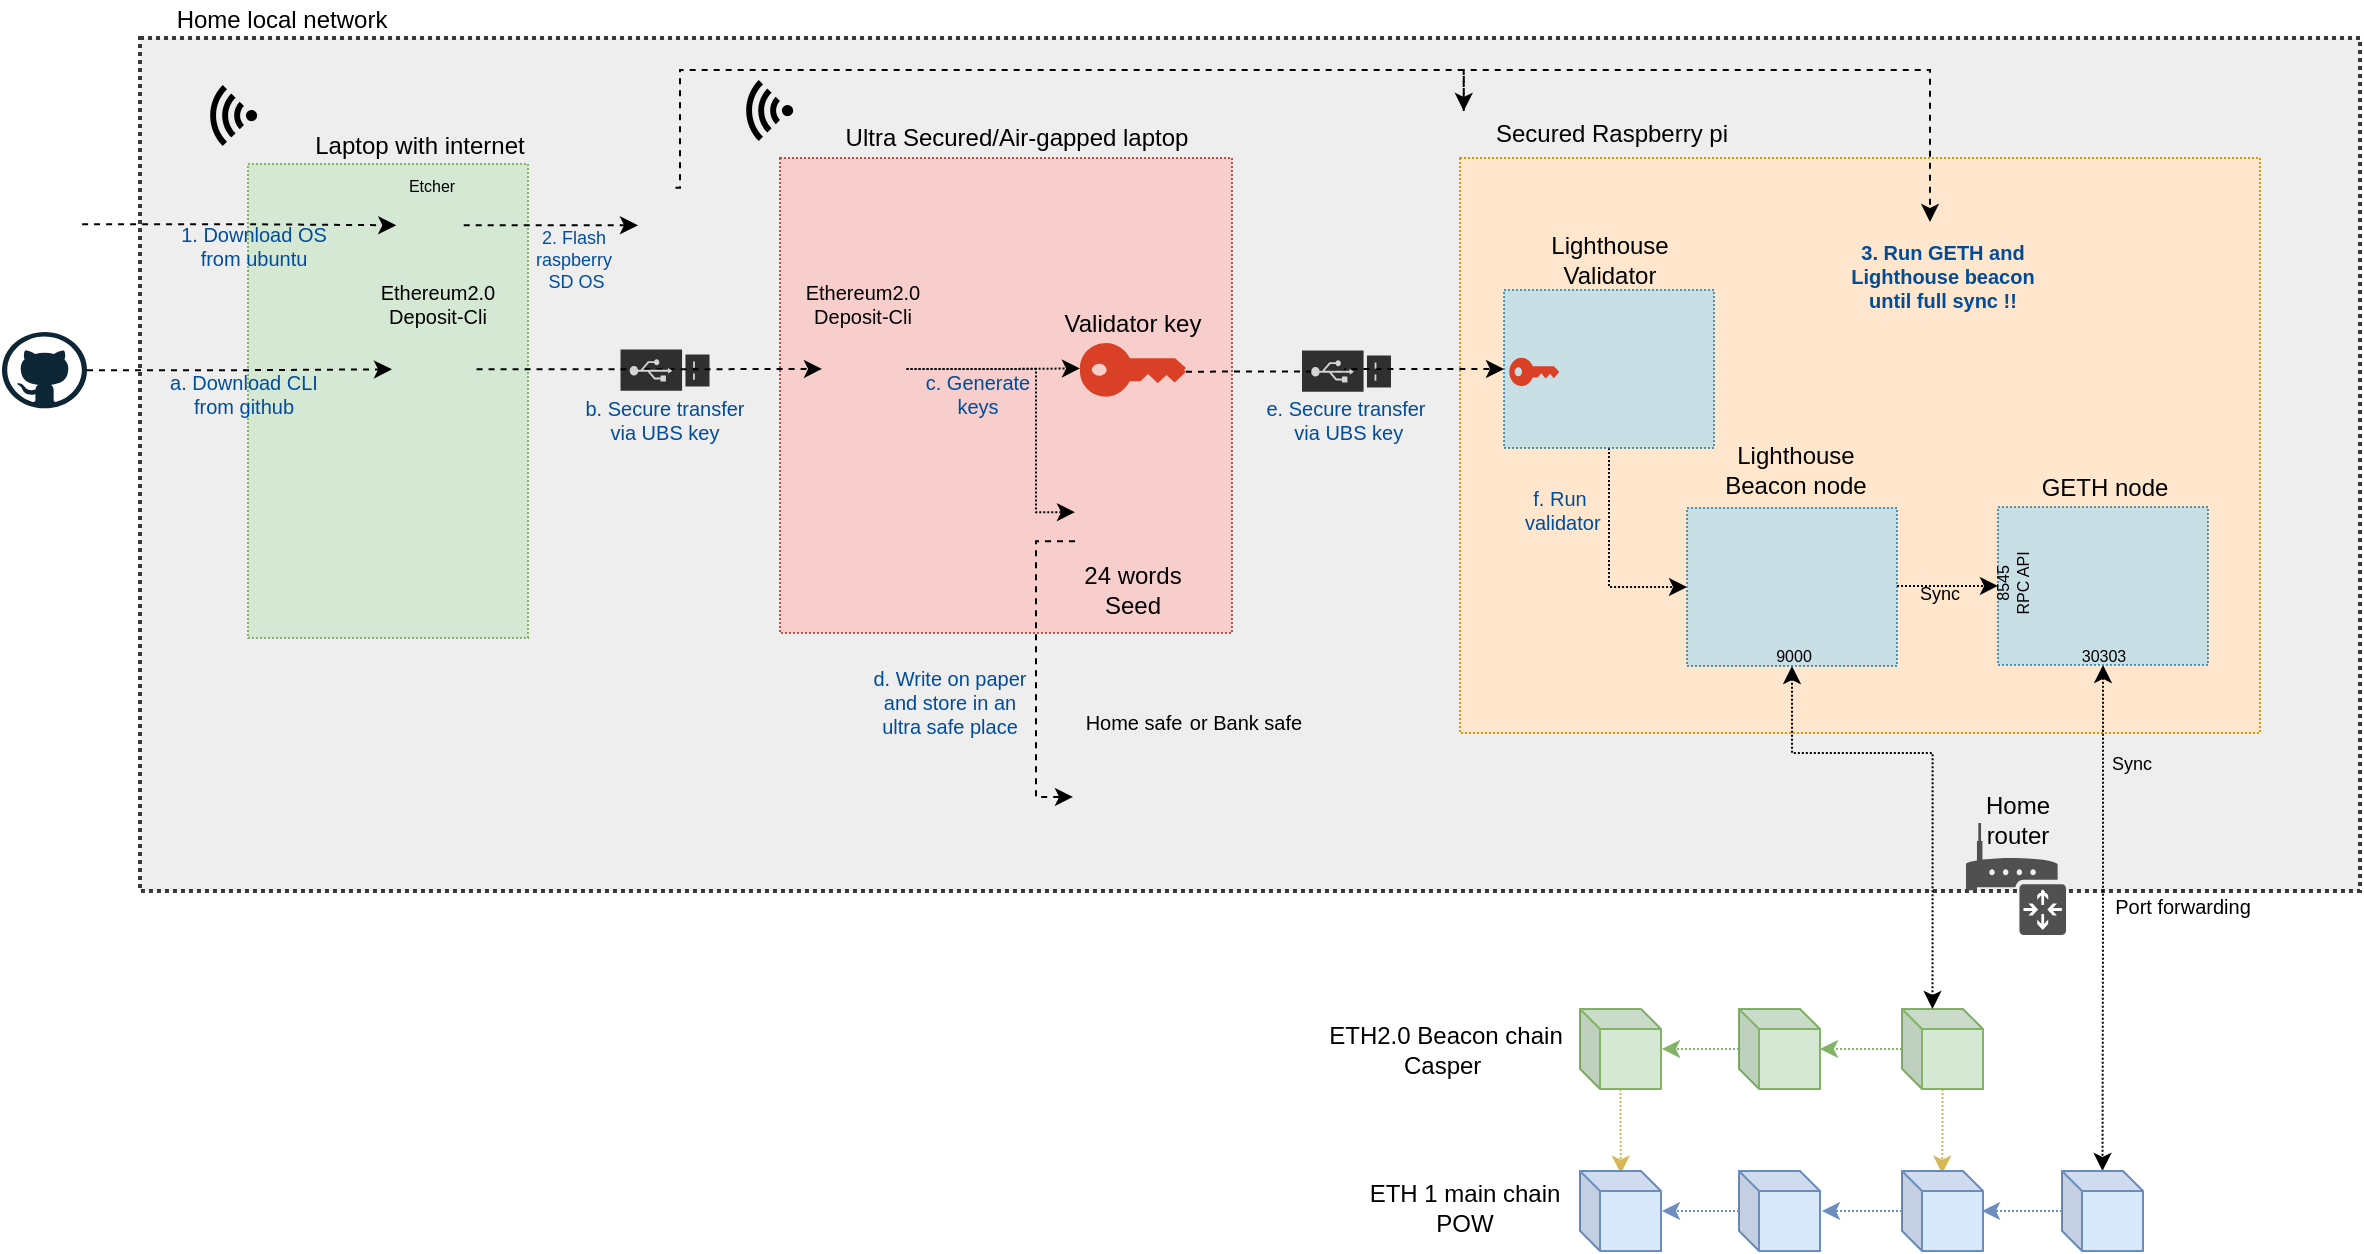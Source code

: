 <mxfile version="13.1.5" type="device"><diagram id="N28AJKi4w6kq-sa7hO0r" name="Page-1"><mxGraphModel dx="747" dy="419" grid="1" gridSize="10" guides="1" tooltips="1" connect="1" arrows="1" fold="1" page="1" pageScale="1" pageWidth="850" pageHeight="1100" math="0" shadow="0"><root><mxCell id="0"/><mxCell id="1" parent="0"/><mxCell id="-GDEK-dAl7HY8y3YbXiy-50" value="" style="rounded=0;whiteSpace=wrap;html=1;dashed=1;fillColor=#eeeeee;strokeColor=#36393d;strokeWidth=2;dashPattern=1 1;" vertex="1" parent="1"><mxGeometry x="95" y="20" width="1110" height="426.48" as="geometry"/></mxCell><mxCell id="-GDEK-dAl7HY8y3YbXiy-106" value="" style="rounded=0;whiteSpace=wrap;html=1;dashed=1;dashPattern=1 1;fillColor=#d5e8d4;strokeColor=#82b366;" vertex="1" parent="1"><mxGeometry x="149" y="83" width="140" height="236.98" as="geometry"/></mxCell><mxCell id="-GDEK-dAl7HY8y3YbXiy-1" value="" style="rounded=0;whiteSpace=wrap;html=1;dashed=1;dashPattern=1 1;fillColor=#ffe6cc;strokeColor=#d79b00;" vertex="1" parent="1"><mxGeometry x="755" y="80" width="400" height="287.48" as="geometry"/></mxCell><mxCell id="-GDEK-dAl7HY8y3YbXiy-4" value="Lighthouse&lt;br&gt;Validator" style="text;html=1;strokeColor=none;fillColor=none;align=center;verticalAlign=middle;whiteSpace=wrap;rounded=0;" vertex="1" parent="1"><mxGeometry x="810" y="120.99" width="40" height="20" as="geometry"/></mxCell><mxCell id="-GDEK-dAl7HY8y3YbXiy-31" style="edgeStyle=orthogonalEdgeStyle;rounded=0;orthogonalLoop=1;jettySize=auto;html=1;dashed=1;dashPattern=1 1;startArrow=none;startFill=0;fillColor=#d5e8d4;strokeColor=#82b366;" edge="1" parent="1" source="-GDEK-dAl7HY8y3YbXiy-6" target="-GDEK-dAl7HY8y3YbXiy-7"><mxGeometry relative="1" as="geometry"/></mxCell><mxCell id="-GDEK-dAl7HY8y3YbXiy-133" style="edgeStyle=orthogonalEdgeStyle;rounded=0;orthogonalLoop=1;jettySize=auto;html=1;entryX=0.496;entryY=0.034;entryDx=0;entryDy=0;entryPerimeter=0;startArrow=none;startFill=0;strokeWidth=1;fontSize=10;fontColor=#4D4D4D;dashed=1;dashPattern=1 1;fillColor=#fff2cc;strokeColor=#d6b656;" edge="1" parent="1" source="-GDEK-dAl7HY8y3YbXiy-6" target="-GDEK-dAl7HY8y3YbXiy-24"><mxGeometry relative="1" as="geometry"/></mxCell><mxCell id="-GDEK-dAl7HY8y3YbXiy-6" value="" style="shape=cube;whiteSpace=wrap;html=1;boundedLbl=1;backgroundOutline=1;darkOpacity=0.05;darkOpacity2=0.1;size=10;fillColor=#d5e8d4;strokeColor=#82b366;" vertex="1" parent="1"><mxGeometry x="976" y="505.48" width="40.5" height="40" as="geometry"/></mxCell><mxCell id="-GDEK-dAl7HY8y3YbXiy-32" style="edgeStyle=orthogonalEdgeStyle;rounded=0;orthogonalLoop=1;jettySize=auto;html=1;dashed=1;dashPattern=1 1;startArrow=none;startFill=0;fillColor=#d5e8d4;strokeColor=#82b366;" edge="1" parent="1" source="-GDEK-dAl7HY8y3YbXiy-7"><mxGeometry relative="1" as="geometry"><mxPoint x="856" y="525.48" as="targetPoint"/></mxGeometry></mxCell><mxCell id="-GDEK-dAl7HY8y3YbXiy-7" value="" style="shape=cube;whiteSpace=wrap;html=1;boundedLbl=1;backgroundOutline=1;darkOpacity=0.05;darkOpacity2=0.1;size=10;fillColor=#d5e8d4;strokeColor=#82b366;" vertex="1" parent="1"><mxGeometry x="894.5" y="505.48" width="40.5" height="40" as="geometry"/></mxCell><mxCell id="-GDEK-dAl7HY8y3YbXiy-135" style="edgeStyle=orthogonalEdgeStyle;rounded=0;orthogonalLoop=1;jettySize=auto;html=1;entryX=0.505;entryY=0.034;entryDx=0;entryDy=0;entryPerimeter=0;dashed=1;dashPattern=1 1;startArrow=none;startFill=0;strokeWidth=1;fontSize=10;fontColor=#4D4D4D;fillColor=#fff2cc;strokeColor=#d6b656;" edge="1" parent="1" source="-GDEK-dAl7HY8y3YbXiy-8" target="-GDEK-dAl7HY8y3YbXiy-26"><mxGeometry relative="1" as="geometry"/></mxCell><mxCell id="-GDEK-dAl7HY8y3YbXiy-8" value="" style="shape=cube;whiteSpace=wrap;html=1;boundedLbl=1;backgroundOutline=1;darkOpacity=0.05;darkOpacity2=0.1;size=10;fillColor=#d5e8d4;strokeColor=#82b366;" vertex="1" parent="1"><mxGeometry x="815" y="505.48" width="40.5" height="40" as="geometry"/></mxCell><mxCell id="-GDEK-dAl7HY8y3YbXiy-17" style="edgeStyle=orthogonalEdgeStyle;rounded=0;orthogonalLoop=1;jettySize=auto;html=1;entryX=0;entryY=0.5;entryDx=0;entryDy=0;exitX=0.5;exitY=1;exitDx=0;exitDy=0;dashed=1;dashPattern=1 1;" edge="1" parent="1" source="-GDEK-dAl7HY8y3YbXiy-67" target="-GDEK-dAl7HY8y3YbXiy-66"><mxGeometry relative="1" as="geometry"/></mxCell><mxCell id="-GDEK-dAl7HY8y3YbXiy-14" style="edgeStyle=orthogonalEdgeStyle;rounded=0;orthogonalLoop=1;jettySize=auto;html=1;entryX=0;entryY=0;entryDx=15.25;entryDy=0;entryPerimeter=0;exitX=0.5;exitY=1;exitDx=0;exitDy=0;dashed=1;dashPattern=1 1;startArrow=classic;startFill=1;" edge="1" parent="1" source="-GDEK-dAl7HY8y3YbXiy-66" target="-GDEK-dAl7HY8y3YbXiy-6"><mxGeometry relative="1" as="geometry"><mxPoint x="1001" y="339.48" as="sourcePoint"/><Array as="points"><mxPoint x="921" y="377.48"/><mxPoint x="991" y="377.48"/></Array></mxGeometry></mxCell><mxCell id="-GDEK-dAl7HY8y3YbXiy-15" value="Lighthouse&lt;br&gt;Beacon node" style="text;html=1;strokeColor=none;fillColor=none;align=center;verticalAlign=middle;whiteSpace=wrap;rounded=0;" vertex="1" parent="1"><mxGeometry x="878" y="226.48" width="90" height="20" as="geometry"/></mxCell><mxCell id="-GDEK-dAl7HY8y3YbXiy-28" style="edgeStyle=orthogonalEdgeStyle;rounded=0;orthogonalLoop=1;jettySize=auto;html=1;dashed=1;dashPattern=1 1;startArrow=classic;startFill=1;exitX=0.5;exitY=1;exitDx=0;exitDy=0;" edge="1" parent="1" source="-GDEK-dAl7HY8y3YbXiy-65" target="-GDEK-dAl7HY8y3YbXiy-27"><mxGeometry relative="1" as="geometry"/></mxCell><mxCell id="-GDEK-dAl7HY8y3YbXiy-22" value="GETH node" style="text;html=1;strokeColor=none;fillColor=none;align=center;verticalAlign=middle;whiteSpace=wrap;rounded=0;" vertex="1" parent="1"><mxGeometry x="1025" y="235.48" width="105" height="20" as="geometry"/></mxCell><mxCell id="-GDEK-dAl7HY8y3YbXiy-36" style="edgeStyle=orthogonalEdgeStyle;rounded=0;orthogonalLoop=1;jettySize=auto;html=1;dashed=1;dashPattern=1 1;startArrow=none;startFill=0;fillColor=#dae8fc;strokeColor=#6c8ebf;" edge="1" parent="1" source="-GDEK-dAl7HY8y3YbXiy-24"><mxGeometry relative="1" as="geometry"><mxPoint x="936" y="606.48" as="targetPoint"/></mxGeometry></mxCell><mxCell id="-GDEK-dAl7HY8y3YbXiy-24" value="" style="shape=cube;whiteSpace=wrap;html=1;boundedLbl=1;backgroundOutline=1;darkOpacity=0.05;darkOpacity2=0.1;size=10;fillColor=#dae8fc;strokeColor=#6c8ebf;" vertex="1" parent="1"><mxGeometry x="976" y="586.48" width="40.5" height="40" as="geometry"/></mxCell><mxCell id="-GDEK-dAl7HY8y3YbXiy-37" style="edgeStyle=orthogonalEdgeStyle;rounded=0;orthogonalLoop=1;jettySize=auto;html=1;dashed=1;dashPattern=1 1;startArrow=none;startFill=0;fillColor=#dae8fc;strokeColor=#6c8ebf;" edge="1" parent="1" source="-GDEK-dAl7HY8y3YbXiy-25"><mxGeometry relative="1" as="geometry"><mxPoint x="856" y="606.48" as="targetPoint"/></mxGeometry></mxCell><mxCell id="-GDEK-dAl7HY8y3YbXiy-25" value="" style="shape=cube;whiteSpace=wrap;html=1;boundedLbl=1;backgroundOutline=1;darkOpacity=0.05;darkOpacity2=0.1;size=10;fillColor=#dae8fc;strokeColor=#6c8ebf;" vertex="1" parent="1"><mxGeometry x="894.5" y="586.48" width="40.5" height="40" as="geometry"/></mxCell><mxCell id="-GDEK-dAl7HY8y3YbXiy-26" value="" style="shape=cube;whiteSpace=wrap;html=1;boundedLbl=1;backgroundOutline=1;darkOpacity=0.05;darkOpacity2=0.1;size=10;fillColor=#dae8fc;strokeColor=#6c8ebf;" vertex="1" parent="1"><mxGeometry x="815" y="586.48" width="40.5" height="40" as="geometry"/></mxCell><mxCell id="-GDEK-dAl7HY8y3YbXiy-35" style="edgeStyle=orthogonalEdgeStyle;rounded=0;orthogonalLoop=1;jettySize=auto;html=1;entryX=0.988;entryY=0.5;entryDx=0;entryDy=0;entryPerimeter=0;dashed=1;dashPattern=1 1;startArrow=none;startFill=0;fillColor=#dae8fc;strokeColor=#6c8ebf;" edge="1" parent="1" source="-GDEK-dAl7HY8y3YbXiy-27" target="-GDEK-dAl7HY8y3YbXiy-24"><mxGeometry relative="1" as="geometry"/></mxCell><mxCell id="-GDEK-dAl7HY8y3YbXiy-27" value="" style="shape=cube;whiteSpace=wrap;html=1;boundedLbl=1;backgroundOutline=1;darkOpacity=0.05;darkOpacity2=0.1;size=10;fillColor=#dae8fc;strokeColor=#6c8ebf;" vertex="1" parent="1"><mxGeometry x="1056" y="586.48" width="40.5" height="40" as="geometry"/></mxCell><mxCell id="-GDEK-dAl7HY8y3YbXiy-29" value="Sync" style="text;html=1;strokeColor=none;fillColor=none;align=center;verticalAlign=middle;whiteSpace=wrap;rounded=0;fontSize=9;" vertex="1" parent="1"><mxGeometry x="1071" y="373.48" width="40" height="20" as="geometry"/></mxCell><mxCell id="-GDEK-dAl7HY8y3YbXiy-30" value="Sync" style="text;html=1;strokeColor=none;fillColor=none;align=center;verticalAlign=middle;whiteSpace=wrap;rounded=0;fontSize=9;" vertex="1" parent="1"><mxGeometry x="975" y="288.48" width="40" height="20" as="geometry"/></mxCell><mxCell id="-GDEK-dAl7HY8y3YbXiy-38" value="ETH 1 main chain&lt;br&gt;POW" style="text;html=1;strokeColor=none;fillColor=none;align=center;verticalAlign=middle;whiteSpace=wrap;rounded=0;" vertex="1" parent="1"><mxGeometry x="706" y="595.48" width="102.75" height="20" as="geometry"/></mxCell><mxCell id="-GDEK-dAl7HY8y3YbXiy-39" value="ETH2.0 Beacon&amp;nbsp;chain&lt;br&gt;Casper&amp;nbsp;" style="text;html=1;strokeColor=none;fillColor=none;align=center;verticalAlign=middle;whiteSpace=wrap;rounded=0;" vertex="1" parent="1"><mxGeometry x="688" y="516.48" width="120" height="20" as="geometry"/></mxCell><mxCell id="-GDEK-dAl7HY8y3YbXiy-42" value="Secured Raspberry pi" style="text;html=1;strokeColor=none;fillColor=none;align=center;verticalAlign=middle;whiteSpace=wrap;rounded=0;" vertex="1" parent="1"><mxGeometry x="765" y="58.48" width="132" height="20" as="geometry"/></mxCell><mxCell id="-GDEK-dAl7HY8y3YbXiy-162" style="edgeStyle=orthogonalEdgeStyle;rounded=0;orthogonalLoop=1;jettySize=auto;html=1;dashed=1;startArrow=none;startFill=0;strokeWidth=1;fontSize=8;fontColor=#004C99;" edge="1" parent="1" source="-GDEK-dAl7HY8y3YbXiy-43"><mxGeometry relative="1" as="geometry"><mxPoint x="990" y="112" as="targetPoint"/><Array as="points"><mxPoint x="757" y="36"/><mxPoint x="990" y="36"/><mxPoint x="990" y="112"/></Array></mxGeometry></mxCell><mxCell id="-GDEK-dAl7HY8y3YbXiy-43" value="" style="shape=image;html=1;verticalAlign=top;verticalLabelPosition=bottom;labelBackgroundColor=#ffffff;imageAspect=0;aspect=fixed;image=https://cdn4.iconfinder.com/data/icons/logos-and-brands/512/272_Raspberry_Pi_logo-128.png;dashed=1;dashPattern=1 1;" vertex="1" parent="1"><mxGeometry x="735" y="56.48" width="43.72" height="43.72" as="geometry"/></mxCell><mxCell id="-GDEK-dAl7HY8y3YbXiy-48" value="" style="pointerEvents=1;shadow=0;dashed=0;html=1;strokeColor=none;fillColor=#505050;labelPosition=center;verticalLabelPosition=bottom;verticalAlign=top;outlineConnect=0;align=center;shape=mxgraph.office.devices.router;dashPattern=1 1;" vertex="1" parent="1"><mxGeometry x="1008" y="412.48" width="50" height="56" as="geometry"/></mxCell><mxCell id="-GDEK-dAl7HY8y3YbXiy-52" value="Home router" style="text;html=1;strokeColor=none;fillColor=none;align=center;verticalAlign=middle;whiteSpace=wrap;rounded=0;" vertex="1" parent="1"><mxGeometry x="1014" y="401.48" width="40" height="20" as="geometry"/></mxCell><mxCell id="-GDEK-dAl7HY8y3YbXiy-53" value="Home local network" style="text;html=1;strokeColor=none;fillColor=none;align=center;verticalAlign=middle;whiteSpace=wrap;rounded=0;" vertex="1" parent="1"><mxGeometry x="106" y="1.0" width="120" height="20" as="geometry"/></mxCell><mxCell id="-GDEK-dAl7HY8y3YbXiy-55" value="" style="shape=image;html=1;verticalAlign=top;verticalLabelPosition=bottom;labelBackgroundColor=#ffffff;imageAspect=0;aspect=fixed;image=https://cdn4.iconfinder.com/data/icons/pictype-free-vector-icons/16/home-128.png;dashed=1;dashPattern=1 1;strokeWidth=2;" vertex="1" parent="1"><mxGeometry x="76" y="3.0" width="38" height="38" as="geometry"/></mxCell><mxCell id="-GDEK-dAl7HY8y3YbXiy-56" value="" style="shape=image;html=1;verticalAlign=top;verticalLabelPosition=bottom;labelBackgroundColor=#ffffff;imageAspect=0;aspect=fixed;image=https://cdn4.iconfinder.com/data/icons/pictype-free-vector-icons/16/forward-128.png;dashed=1;dashPattern=1 1;strokeWidth=2;rotation=-90;fontColor=#4D4D4D;opacity=90;" vertex="1" parent="1"><mxGeometry x="1067.5" y="438.98" width="18" height="18" as="geometry"/></mxCell><mxCell id="-GDEK-dAl7HY8y3YbXiy-59" value="" style="shape=image;html=1;verticalAlign=top;verticalLabelPosition=bottom;labelBackgroundColor=#ffffff;imageAspect=0;aspect=fixed;image=https://cdn4.iconfinder.com/data/icons/pictype-free-vector-icons/16/forward-128.png;dashed=1;dashPattern=1 1;strokeWidth=2;rotation=-90;fontColor=#4D4D4D;opacity=90;" vertex="1" parent="1"><mxGeometry x="982" y="438.48" width="19" height="19" as="geometry"/></mxCell><mxCell id="-GDEK-dAl7HY8y3YbXiy-60" value="Port forwarding" style="text;html=1;strokeColor=none;fillColor=none;align=center;verticalAlign=middle;whiteSpace=wrap;rounded=0;fontSize=10;" vertex="1" parent="1"><mxGeometry x="1072" y="444.48" width="89" height="20" as="geometry"/></mxCell><mxCell id="-GDEK-dAl7HY8y3YbXiy-65" value="" style="rounded=0;whiteSpace=wrap;html=1;dashed=1;dashPattern=1 1;strokeWidth=1;fontSize=10;opacity=70;fillColor=#b1ddf0;strokeColor=#10739e;" vertex="1" parent="1"><mxGeometry x="1024" y="254.48" width="105" height="79" as="geometry"/></mxCell><mxCell id="-GDEK-dAl7HY8y3YbXiy-21" value="" style="shape=image;verticalLabelPosition=bottom;labelBackgroundColor=#ffffff;verticalAlign=top;aspect=fixed;imageAspect=0;image=https://geth.ethereum.org/static/images/mascot.png;" vertex="1" parent="1"><mxGeometry x="1060.19" y="268.98" width="34.62" height="50" as="geometry"/></mxCell><mxCell id="-GDEK-dAl7HY8y3YbXiy-137" style="edgeStyle=orthogonalEdgeStyle;rounded=0;orthogonalLoop=1;jettySize=auto;html=1;entryX=0;entryY=0.5;entryDx=0;entryDy=0;dashed=1;dashPattern=1 1;startArrow=none;startFill=0;strokeWidth=1;fontSize=10;fontColor=#4D4D4D;" edge="1" parent="1" source="-GDEK-dAl7HY8y3YbXiy-66" target="-GDEK-dAl7HY8y3YbXiy-65"><mxGeometry relative="1" as="geometry"><Array as="points"><mxPoint x="999" y="294.48"/></Array></mxGeometry></mxCell><mxCell id="-GDEK-dAl7HY8y3YbXiy-66" value="" style="rounded=0;whiteSpace=wrap;html=1;dashed=1;dashPattern=1 1;strokeWidth=1;fontSize=10;opacity=70;fillColor=#b1ddf0;strokeColor=#10739e;" vertex="1" parent="1"><mxGeometry x="868.5" y="255.04" width="105" height="79" as="geometry"/></mxCell><mxCell id="-GDEK-dAl7HY8y3YbXiy-67" value="" style="rounded=0;whiteSpace=wrap;html=1;dashed=1;dashPattern=1 1;strokeWidth=1;fontSize=10;opacity=70;fillColor=#b1ddf0;strokeColor=#10739e;" vertex="1" parent="1"><mxGeometry x="777" y="146.04" width="105" height="79" as="geometry"/></mxCell><mxCell id="-GDEK-dAl7HY8y3YbXiy-12" value="" style="shape=image;html=1;verticalAlign=top;verticalLabelPosition=bottom;labelBackgroundColor=#ffffff;imageAspect=0;aspect=fixed;image=https://cdn4.iconfinder.com/data/icons/web-ui-color/128/Checkmark-128.png" vertex="1" parent="1"><mxGeometry x="809.22" y="165.26" width="40.56" height="40.56" as="geometry"/></mxCell><mxCell id="-GDEK-dAl7HY8y3YbXiy-69" value="" style="shape=image;html=1;verticalAlign=top;verticalLabelPosition=bottom;labelBackgroundColor=#ffffff;imageAspect=0;aspect=fixed;image=https://cdn0.iconfinder.com/data/icons/sea-13/512/962-08-128.png;dashed=1;dashPattern=1 1;strokeWidth=2;fontSize=10;fontColor=#4D4D4D;opacity=70;" vertex="1" parent="1"><mxGeometry x="896.5" y="270.04" width="48" height="48" as="geometry"/></mxCell><mxCell id="-GDEK-dAl7HY8y3YbXiy-3" value="" style="shape=image;verticalLabelPosition=bottom;labelBackgroundColor=#ffffff;verticalAlign=top;aspect=fixed;imageAspect=0;image=https://sigmaprime.io/images/lighthouse.png;" vertex="1" parent="1"><mxGeometry x="764.75" y="130.48" width="30.5" height="30.56" as="geometry"/></mxCell><mxCell id="-GDEK-dAl7HY8y3YbXiy-70" value="" style="shape=image;verticalLabelPosition=bottom;labelBackgroundColor=#ffffff;verticalAlign=top;aspect=fixed;imageAspect=0;image=https://sigmaprime.io/images/lighthouse.png;" vertex="1" parent="1"><mxGeometry x="855" y="246.48" width="30.5" height="30.56" as="geometry"/></mxCell><mxCell id="-GDEK-dAl7HY8y3YbXiy-71" value="" style="rounded=0;whiteSpace=wrap;html=1;dashed=1;dashPattern=1 1;fillColor=#f8cecc;strokeColor=#b85450;" vertex="1" parent="1"><mxGeometry x="415" y="80" width="226" height="237.48" as="geometry"/></mxCell><mxCell id="-GDEK-dAl7HY8y3YbXiy-73" value="" style="shape=image;html=1;verticalAlign=top;verticalLabelPosition=bottom;labelBackgroundColor=#ffffff;imageAspect=0;aspect=fixed;image=https://cdn3.iconfinder.com/data/icons/token/128/Computer.png;dashed=1;dashPattern=1 1;strokeWidth=1;fontSize=10;fontColor=#4D4D4D;" vertex="1" parent="1"><mxGeometry x="416" y="58.48" width="39" height="39" as="geometry"/></mxCell><mxCell id="-GDEK-dAl7HY8y3YbXiy-77" value="Ultra Secured/Air-gapped laptop" style="text;html=1;strokeColor=none;fillColor=none;align=center;verticalAlign=middle;whiteSpace=wrap;rounded=0;" vertex="1" parent="1"><mxGeometry x="442" y="60.48" width="183" height="20" as="geometry"/></mxCell><mxCell id="-GDEK-dAl7HY8y3YbXiy-86" style="edgeStyle=orthogonalEdgeStyle;rounded=0;orthogonalLoop=1;jettySize=auto;html=1;dashed=1;dashPattern=1 1;startArrow=none;startFill=0;fontSize=10;fontColor=#4D4D4D;" edge="1" parent="1" source="-GDEK-dAl7HY8y3YbXiy-78" target="-GDEK-dAl7HY8y3YbXiy-82"><mxGeometry relative="1" as="geometry"><Array as="points"><mxPoint x="533" y="186.1"/></Array></mxGeometry></mxCell><mxCell id="-GDEK-dAl7HY8y3YbXiy-88" style="edgeStyle=orthogonalEdgeStyle;rounded=0;orthogonalLoop=1;jettySize=auto;html=1;entryX=0;entryY=0.5;entryDx=0;entryDy=0;dashed=1;dashPattern=1 1;startArrow=none;startFill=0;fontSize=10;fontColor=#4D4D4D;" edge="1" parent="1" source="-GDEK-dAl7HY8y3YbXiy-78" target="-GDEK-dAl7HY8y3YbXiy-84"><mxGeometry relative="1" as="geometry"><Array as="points"><mxPoint x="543" y="185.48"/><mxPoint x="543" y="257.48"/></Array></mxGeometry></mxCell><mxCell id="-GDEK-dAl7HY8y3YbXiy-78" value="" style="shape=image;html=1;verticalAlign=top;verticalLabelPosition=bottom;labelBackgroundColor=#ffffff;imageAspect=0;aspect=fixed;image=https://cdn2.iconfinder.com/data/icons/flurry-icons-for-deviants/128/command_prompt_256x256x32.png;dashed=1;dashPattern=1 1;strokeWidth=1;fontSize=10;fontColor=#4D4D4D;" vertex="1" parent="1"><mxGeometry x="436" y="164.32" width="42.28" height="42.28" as="geometry"/></mxCell><mxCell id="-GDEK-dAl7HY8y3YbXiy-80" value="Ethereum2.0 Deposit-Cli" style="text;html=1;strokeColor=none;fillColor=none;align=center;verticalAlign=middle;whiteSpace=wrap;rounded=0;fontSize=10;" vertex="1" parent="1"><mxGeometry x="409.46" y="143.16" width="95.36" height="20" as="geometry"/></mxCell><mxCell id="-GDEK-dAl7HY8y3YbXiy-82" value="" style="pointerEvents=1;shadow=0;dashed=0;html=1;strokeColor=none;labelPosition=center;verticalLabelPosition=bottom;verticalAlign=top;outlineConnect=0;align=center;shape=mxgraph.office.security.key_permissions;fillColor=#DA4026;dashPattern=1 1;fontSize=10;fontColor=#4D4D4D;rotation=90;flipH=0;flipV=1;" vertex="1" parent="1"><mxGeometry x="579" y="158.54" width="25" height="53" as="geometry"/></mxCell><mxCell id="-GDEK-dAl7HY8y3YbXiy-83" value="Validator key" style="text;html=1;strokeColor=none;fillColor=none;align=center;verticalAlign=middle;whiteSpace=wrap;rounded=0;" vertex="1" parent="1"><mxGeometry x="539" y="152.54" width="105" height="20" as="geometry"/></mxCell><mxCell id="-GDEK-dAl7HY8y3YbXiy-125" style="edgeStyle=orthogonalEdgeStyle;rounded=0;orthogonalLoop=1;jettySize=auto;html=1;dashed=1;startArrow=none;startFill=0;fontSize=10;fontColor=#4D4D4D;exitX=0;exitY=0.75;exitDx=0;exitDy=0;entryX=0;entryY=0.5;entryDx=0;entryDy=0;" edge="1" parent="1" source="-GDEK-dAl7HY8y3YbXiy-84" target="-GDEK-dAl7HY8y3YbXiy-123"><mxGeometry relative="1" as="geometry"><mxPoint x="563" y="379.48" as="targetPoint"/><Array as="points"><mxPoint x="543" y="271.48"/><mxPoint x="543" y="399.48"/></Array></mxGeometry></mxCell><mxCell id="-GDEK-dAl7HY8y3YbXiy-84" value="" style="shape=image;html=1;verticalAlign=top;verticalLabelPosition=bottom;labelBackgroundColor=#ffffff;imageAspect=0;aspect=fixed;image=https://cdn4.iconfinder.com/data/icons/seed-png/rich_text_format.png;dashed=1;dashPattern=1 1;strokeColor=#000000;strokeWidth=1;fontSize=10;fontColor=#4D4D4D;" vertex="1" parent="1"><mxGeometry x="562.5" y="228.1" width="58" height="58" as="geometry"/></mxCell><mxCell id="-GDEK-dAl7HY8y3YbXiy-85" value="24 words&lt;br&gt;Seed" style="text;html=1;strokeColor=none;fillColor=none;align=center;verticalAlign=middle;whiteSpace=wrap;rounded=0;" vertex="1" parent="1"><mxGeometry x="539" y="286.1" width="105" height="20" as="geometry"/></mxCell><mxCell id="-GDEK-dAl7HY8y3YbXiy-93" style="edgeStyle=orthogonalEdgeStyle;rounded=0;orthogonalLoop=1;jettySize=auto;html=1;entryX=0;entryY=0.5;entryDx=0;entryDy=0;dashed=1;startArrow=none;startFill=0;fontSize=10;fontColor=#4D4D4D;" edge="1" parent="1" source="-GDEK-dAl7HY8y3YbXiy-87" target="-GDEK-dAl7HY8y3YbXiy-67"><mxGeometry relative="1" as="geometry"><mxPoint x="675" y="185.48" as="sourcePoint"/></mxGeometry></mxCell><mxCell id="-GDEK-dAl7HY8y3YbXiy-87" value="" style="pointerEvents=1;shadow=0;dashed=0;html=1;strokeColor=none;labelPosition=center;verticalLabelPosition=bottom;verticalAlign=top;outlineConnect=0;align=center;shape=mxgraph.office.security.key_permissions;fillColor=#DA4026;dashPattern=1 1;fontSize=10;fontColor=#4D4D4D;rotation=90;flipH=0;flipV=1;" vertex="1" parent="1"><mxGeometry x="579" y="160.32" width="25" height="53" as="geometry"/></mxCell><mxCell id="-GDEK-dAl7HY8y3YbXiy-91" value="c. Generate &lt;br&gt;keys" style="text;html=1;strokeColor=none;fillColor=none;align=center;verticalAlign=middle;whiteSpace=wrap;rounded=0;fontSize=10;fontColor=#004C99;" vertex="1" parent="1"><mxGeometry x="480" y="188.16" width="67.72" height="20" as="geometry"/></mxCell><mxCell id="-GDEK-dAl7HY8y3YbXiy-94" value="e. Secure transfer&lt;br&gt;&amp;nbsp;via UBS key" style="text;html=1;strokeColor=none;fillColor=none;align=center;verticalAlign=middle;whiteSpace=wrap;rounded=0;fontSize=10;fontColor=#004C99;" vertex="1" parent="1"><mxGeometry x="649.5" y="200.82" width="95.5" height="20" as="geometry"/></mxCell><mxCell id="-GDEK-dAl7HY8y3YbXiy-97" value="" style="aspect=fixed;pointerEvents=1;shadow=0;dashed=0;html=1;strokeColor=none;labelPosition=center;verticalLabelPosition=bottom;verticalAlign=top;align=center;fillColor=#000000;shape=mxgraph.mscae.enterprise.wireless_connection;dashPattern=1 1;fontSize=10;fontColor=#ffffff;flipV=0;flipH=1;" vertex="1" parent="1"><mxGeometry x="396" y="41" width="25.6" height="30.48" as="geometry"/></mxCell><mxCell id="-GDEK-dAl7HY8y3YbXiy-102" value="" style="shape=image;html=1;verticalAlign=top;verticalLabelPosition=bottom;labelBackgroundColor=#ffffff;imageAspect=0;aspect=fixed;image=https://cdn1.iconfinder.com/data/icons/ui-navigation-1/152/close-128.png;dashed=1;dashPattern=1 1;strokeColor=#000000;strokeWidth=1;fillColor=#000000;fontSize=10;fontColor=#4D4D4D;flipV=0;flipH=1;" vertex="1" parent="1"><mxGeometry x="396" y="55.9" width="18.58" height="18.58" as="geometry"/></mxCell><mxCell id="-GDEK-dAl7HY8y3YbXiy-103" value="" style="pointerEvents=1;shadow=0;dashed=1;html=1;strokeColor=none;labelPosition=center;verticalLabelPosition=bottom;verticalAlign=top;outlineConnect=0;align=center;shape=mxgraph.office.security.key_permissions;fillColor=#DA4026;fontSize=10;fontColor=#4D4D4D;rotation=90;flipH=0;flipV=1;dashPattern=1 1;" vertex="1" parent="1"><mxGeometry x="785" y="174.48" width="14.25" height="24.96" as="geometry"/></mxCell><mxCell id="-GDEK-dAl7HY8y3YbXiy-104" value="b. Secure transfer &lt;br&gt;via UBS key" style="text;html=1;strokeColor=none;fillColor=none;align=center;verticalAlign=middle;whiteSpace=wrap;rounded=0;fontSize=10;fontColor=#004C99;" vertex="1" parent="1"><mxGeometry x="315" y="201.04" width="85" height="20" as="geometry"/></mxCell><mxCell id="-GDEK-dAl7HY8y3YbXiy-107" value="" style="shape=image;html=1;verticalAlign=top;verticalLabelPosition=bottom;labelBackgroundColor=#ffffff;imageAspect=0;aspect=fixed;image=https://cdn3.iconfinder.com/data/icons/token/128/Computer.png;dashed=1;dashPattern=1 1;strokeWidth=1;fontSize=10;fontColor=#4D4D4D;" vertex="1" parent="1"><mxGeometry x="148" y="60.96" width="39" height="39" as="geometry"/></mxCell><mxCell id="-GDEK-dAl7HY8y3YbXiy-108" value="Laptop with internet" style="text;html=1;strokeColor=none;fillColor=none;align=center;verticalAlign=middle;whiteSpace=wrap;rounded=0;" vertex="1" parent="1"><mxGeometry x="167" y="63.96" width="136" height="20" as="geometry"/></mxCell><mxCell id="-GDEK-dAl7HY8y3YbXiy-109" value="" style="aspect=fixed;pointerEvents=1;shadow=0;dashed=0;html=1;strokeColor=none;labelPosition=center;verticalLabelPosition=bottom;verticalAlign=top;align=center;fillColor=#000000;shape=mxgraph.mscae.enterprise.wireless_connection;dashPattern=1 1;fontSize=10;fontColor=#ffffff;flipV=0;flipH=1;" vertex="1" parent="1"><mxGeometry x="128" y="43.48" width="25.6" height="30.48" as="geometry"/></mxCell><mxCell id="-GDEK-dAl7HY8y3YbXiy-111" style="edgeStyle=orthogonalEdgeStyle;rounded=0;orthogonalLoop=1;jettySize=auto;html=1;exitX=0.5;exitY=1;exitDx=0;exitDy=0;dashed=1;startArrow=none;startFill=0;fontSize=10;fontColor=#4D4D4D;" edge="1" parent="1" source="-GDEK-dAl7HY8y3YbXiy-108" target="-GDEK-dAl7HY8y3YbXiy-108"><mxGeometry relative="1" as="geometry"/></mxCell><mxCell id="-GDEK-dAl7HY8y3YbXiy-115" value="" style="shape=image;html=1;verticalAlign=top;verticalLabelPosition=bottom;labelBackgroundColor=#ffffff;imageAspect=0;aspect=fixed;image=https://cdn4.iconfinder.com/data/icons/web-ui-color/128/Checkmark-128.png;dashed=1;dashPattern=1 1;strokeColor=#000000;strokeWidth=1;fillColor=#000000;fontSize=10;fontColor=#4D4D4D;" vertex="1" parent="1"><mxGeometry x="127" y="58.36" width="16.6" height="16.6" as="geometry"/></mxCell><mxCell id="-GDEK-dAl7HY8y3YbXiy-121" style="edgeStyle=orthogonalEdgeStyle;rounded=0;orthogonalLoop=1;jettySize=auto;html=1;entryX=0;entryY=0.5;entryDx=0;entryDy=0;dashed=1;startArrow=none;startFill=0;fontSize=10;fontColor=#4D4D4D;" edge="1" parent="1" source="-GDEK-dAl7HY8y3YbXiy-116" target="-GDEK-dAl7HY8y3YbXiy-78"><mxGeometry relative="1" as="geometry"/></mxCell><mxCell id="-GDEK-dAl7HY8y3YbXiy-116" value="" style="shape=image;html=1;verticalAlign=top;verticalLabelPosition=bottom;labelBackgroundColor=#ffffff;imageAspect=0;aspect=fixed;image=https://cdn2.iconfinder.com/data/icons/flurry-icons-for-deviants/128/command_prompt_256x256x32.png;dashed=1;dashPattern=1 1;strokeWidth=1;fontSize=10;fontColor=#4D4D4D;" vertex="1" parent="1"><mxGeometry x="221" y="164.52" width="42.28" height="42.28" as="geometry"/></mxCell><mxCell id="-GDEK-dAl7HY8y3YbXiy-117" value="Ethereum2.0 Deposit-Cli" style="text;html=1;strokeColor=none;fillColor=none;align=center;verticalAlign=middle;whiteSpace=wrap;rounded=0;fontSize=10;" vertex="1" parent="1"><mxGeometry x="198.64" y="143.16" width="90.36" height="20" as="geometry"/></mxCell><mxCell id="-GDEK-dAl7HY8y3YbXiy-119" style="edgeStyle=orthogonalEdgeStyle;rounded=0;orthogonalLoop=1;jettySize=auto;html=1;entryX=0;entryY=0.5;entryDx=0;entryDy=0;dashed=1;startArrow=none;startFill=0;fontSize=10;fontColor=#4D4D4D;" edge="1" parent="1" source="-GDEK-dAl7HY8y3YbXiy-118" target="-GDEK-dAl7HY8y3YbXiy-116"><mxGeometry relative="1" as="geometry"><mxPoint x="48.5" y="185.66" as="sourcePoint"/></mxGeometry></mxCell><mxCell id="-GDEK-dAl7HY8y3YbXiy-120" value="a. Download CLI from github" style="text;html=1;strokeColor=none;fillColor=none;align=center;verticalAlign=middle;whiteSpace=wrap;rounded=0;fontSize=10;fontColor=#004C99;" vertex="1" parent="1"><mxGeometry x="107" y="188.16" width="80" height="20" as="geometry"/></mxCell><mxCell id="-GDEK-dAl7HY8y3YbXiy-118" value="" style="dashed=0;outlineConnect=0;html=1;align=center;labelPosition=center;verticalLabelPosition=bottom;verticalAlign=top;shape=mxgraph.weblogos.github;dashPattern=1 1;strokeColor=#000000;strokeWidth=1;fillColor=#000000;fontSize=10;fontColor=#4D4D4D;" vertex="1" parent="1"><mxGeometry x="26" y="167" width="42.5" height="38.16" as="geometry"/></mxCell><mxCell id="-GDEK-dAl7HY8y3YbXiy-123" value="" style="shape=image;html=1;verticalAlign=top;verticalLabelPosition=bottom;labelBackgroundColor=#ffffff;imageAspect=0;aspect=fixed;image=https://cdn0.iconfinder.com/data/icons/business-660/512/295_Bank_money_safe_Deposit-128.png;dashed=1;dashPattern=1 1;strokeColor=#000000;strokeWidth=1;fillColor=#000000;fontSize=10;fontColor=#4D4D4D;" vertex="1" parent="1"><mxGeometry x="561.5" y="369.48" width="60" height="60" as="geometry"/></mxCell><mxCell id="-GDEK-dAl7HY8y3YbXiy-124" value="" style="shape=image;html=1;verticalAlign=top;verticalLabelPosition=bottom;labelBackgroundColor=#ffffff;imageAspect=0;aspect=fixed;image=https://cdn0.iconfinder.com/data/icons/business-collection-2027/60/bank-128.png;dashed=1;dashPattern=1 1;strokeColor=#000000;strokeWidth=1;fillColor=#000000;fontSize=10;fontColor=#4D4D4D;" vertex="1" parent="1"><mxGeometry x="626" y="369.48" width="56" height="56" as="geometry"/></mxCell><mxCell id="-GDEK-dAl7HY8y3YbXiy-126" value="d. Write on paper and store in an ultra safe place" style="text;html=1;strokeColor=none;fillColor=none;align=center;verticalAlign=middle;whiteSpace=wrap;rounded=0;fontSize=10;fontColor=#004C99;" vertex="1" parent="1"><mxGeometry x="460" y="342.48" width="80" height="20" as="geometry"/></mxCell><mxCell id="-GDEK-dAl7HY8y3YbXiy-127" value="Home safe" style="text;html=1;strokeColor=none;fillColor=none;align=center;verticalAlign=middle;whiteSpace=wrap;rounded=0;fontSize=10;" vertex="1" parent="1"><mxGeometry x="564.5" y="354.48" width="54" height="15" as="geometry"/></mxCell><mxCell id="-GDEK-dAl7HY8y3YbXiy-128" value="or Bank safe" style="text;html=1;strokeColor=none;fillColor=none;align=center;verticalAlign=middle;whiteSpace=wrap;rounded=0;fontSize=10;" vertex="1" parent="1"><mxGeometry x="614" y="354.48" width="68" height="15" as="geometry"/></mxCell><mxCell id="-GDEK-dAl7HY8y3YbXiy-105" value="" style="pointerEvents=1;shadow=0;dashed=0;html=1;strokeColor=none;fillColor=#000000;labelPosition=center;verticalLabelPosition=bottom;verticalAlign=top;align=center;outlineConnect=0;shape=mxgraph.veeam2.usb_drive;dashPattern=1 1;fontSize=10;fontColor=#4D4D4D;opacity=80;" vertex="1" parent="1"><mxGeometry x="335.25" y="175.76" width="44.5" height="20.56" as="geometry"/></mxCell><mxCell id="-GDEK-dAl7HY8y3YbXiy-131" value="" style="pointerEvents=1;shadow=0;dashed=0;html=1;strokeColor=none;fillColor=#000000;labelPosition=center;verticalLabelPosition=bottom;verticalAlign=top;align=center;outlineConnect=0;shape=mxgraph.veeam2.usb_drive;dashPattern=1 1;fontSize=10;fontColor=#4D4D4D;opacity=80;" vertex="1" parent="1"><mxGeometry x="676" y="176.26" width="44.5" height="20.56" as="geometry"/></mxCell><mxCell id="-GDEK-dAl7HY8y3YbXiy-138" value="8545&lt;br&gt;RPC API" style="text;html=1;strokeColor=none;fillColor=none;align=center;verticalAlign=middle;whiteSpace=wrap;rounded=0;fontSize=8;rotation=-90;" vertex="1" parent="1"><mxGeometry x="1012" y="282.48" width="40" height="20" as="geometry"/></mxCell><mxCell id="-GDEK-dAl7HY8y3YbXiy-139" value="3. Run GETH and Lighthouse beacon until full sync !!" style="text;html=1;strokeColor=none;fillColor=none;align=center;verticalAlign=middle;whiteSpace=wrap;rounded=0;fontSize=10;fontColor=#004C99;fontStyle=1" vertex="1" parent="1"><mxGeometry x="943" y="128.88" width="106.5" height="20" as="geometry"/></mxCell><mxCell id="-GDEK-dAl7HY8y3YbXiy-141" value="f. Run&lt;br&gt;&amp;nbsp;validator" style="text;html=1;strokeColor=none;fillColor=none;align=center;verticalAlign=middle;whiteSpace=wrap;rounded=0;fontSize=10;fontColor=#004C99;" vertex="1" parent="1"><mxGeometry x="757" y="246.48" width="95.5" height="20" as="geometry"/></mxCell><mxCell id="-GDEK-dAl7HY8y3YbXiy-41" value="30303" style="text;html=1;strokeColor=none;fillColor=none;align=center;verticalAlign=middle;whiteSpace=wrap;rounded=0;fontSize=8;" vertex="1" parent="1"><mxGeometry x="1057" y="319.48" width="40" height="20" as="geometry"/></mxCell><mxCell id="-GDEK-dAl7HY8y3YbXiy-40" value="9000" style="text;html=1;strokeColor=none;fillColor=none;align=center;verticalAlign=middle;whiteSpace=wrap;rounded=0;fontSize=8;" vertex="1" parent="1"><mxGeometry x="902" y="319.48" width="40" height="20" as="geometry"/></mxCell><mxCell id="-GDEK-dAl7HY8y3YbXiy-143" value="2. Flash&lt;br&gt;raspberry&lt;br&gt;&amp;nbsp;SD OS" style="text;html=1;strokeColor=none;fillColor=none;align=center;verticalAlign=middle;whiteSpace=wrap;rounded=0;fontSize=9;fontColor=#004C99;" vertex="1" parent="1"><mxGeometry x="280" y="120.99" width="64" height="20" as="geometry"/></mxCell><mxCell id="-GDEK-dAl7HY8y3YbXiy-147" value="" style="shape=image;html=1;verticalAlign=top;verticalLabelPosition=bottom;labelBackgroundColor=#ffffff;imageAspect=0;aspect=fixed;image=https://cdn1.iconfinder.com/data/icons/computer-hardware-line-vol-1/52/card__mini__sd__storage__memory__tecknology__device-128.png;dashed=1;dashPattern=1 1;strokeColor=#000000;strokeWidth=1;fillColor=#000000;fontSize=9;fontColor=#004C99;opacity=90;" vertex="1" parent="1"><mxGeometry x="344" y="94.88" width="37.48" height="37.48" as="geometry"/></mxCell><mxCell id="-GDEK-dAl7HY8y3YbXiy-156" style="edgeStyle=orthogonalEdgeStyle;rounded=0;orthogonalLoop=1;jettySize=auto;html=1;entryX=0.5;entryY=0;entryDx=0;entryDy=0;dashed=1;startArrow=none;startFill=0;strokeWidth=1;fontSize=10;fontColor=#004C99;exitX=0.5;exitY=0;exitDx=0;exitDy=0;" edge="1" parent="1" source="-GDEK-dAl7HY8y3YbXiy-147" target="-GDEK-dAl7HY8y3YbXiy-43"><mxGeometry relative="1" as="geometry"><mxPoint x="365" y="78" as="sourcePoint"/><Array as="points"><mxPoint x="365" y="95"/><mxPoint x="365" y="36"/><mxPoint x="757" y="36"/></Array></mxGeometry></mxCell><mxCell id="-GDEK-dAl7HY8y3YbXiy-157" style="edgeStyle=orthogonalEdgeStyle;rounded=0;orthogonalLoop=1;jettySize=auto;html=1;dashed=1;startArrow=none;startFill=0;strokeWidth=1;fontSize=10;fontColor=#004C99;" edge="1" parent="1" source="-GDEK-dAl7HY8y3YbXiy-151" target="-GDEK-dAl7HY8y3YbXiy-147"><mxGeometry relative="1" as="geometry"/></mxCell><mxCell id="-GDEK-dAl7HY8y3YbXiy-151" value="" style="shape=image;imageAspect=0;aspect=fixed;verticalLabelPosition=bottom;verticalAlign=top;dashed=1;dashPattern=1 1;strokeColor=#000000;strokeWidth=1;fillColor=#000000;fontSize=10;fontColor=#004C99;opacity=90;image=https://s3.amazonaws.com/s3.roaringapps.com/assets/icons/1572022726421-favicon-1cca17fb2763770422e49a1e4a9ae6b2.ico;" vertex="1" parent="1"><mxGeometry x="223.14" y="96.76" width="33.72" height="33.72" as="geometry"/></mxCell><mxCell id="-GDEK-dAl7HY8y3YbXiy-153" value="Etcher" style="text;html=1;strokeColor=none;fillColor=none;align=center;verticalAlign=middle;whiteSpace=wrap;rounded=0;fontSize=8;" vertex="1" parent="1"><mxGeometry x="220" y="83.0" width="42" height="22.96" as="geometry"/></mxCell><mxCell id="-GDEK-dAl7HY8y3YbXiy-160" style="edgeStyle=orthogonalEdgeStyle;rounded=0;orthogonalLoop=1;jettySize=auto;html=1;dashed=1;startArrow=none;startFill=0;strokeWidth=1;fontSize=8;fontColor=#004C99;" edge="1" parent="1" source="-GDEK-dAl7HY8y3YbXiy-158" target="-GDEK-dAl7HY8y3YbXiy-151"><mxGeometry relative="1" as="geometry"/></mxCell><mxCell id="-GDEK-dAl7HY8y3YbXiy-158" value="" style="shape=image;verticalLabelPosition=bottom;labelBackgroundColor=#ffffff;verticalAlign=top;aspect=fixed;imageAspect=0;image=https://upload.wikimedia.org/wikipedia/commons/thumb/a/ab/Logo-ubuntu_cof-orange-hex.svg/1200px-Logo-ubuntu_cof-orange-hex.svg.png;" vertex="1" parent="1"><mxGeometry x="27.45" y="93.76" width="38.6" height="38.6" as="geometry"/></mxCell><mxCell id="-GDEK-dAl7HY8y3YbXiy-161" value="1. Download OS from ubuntu" style="text;html=1;strokeColor=none;fillColor=none;align=center;verticalAlign=middle;whiteSpace=wrap;rounded=0;fontSize=10;fontColor=#004C99;" vertex="1" parent="1"><mxGeometry x="112" y="114.0" width="80" height="20" as="geometry"/></mxCell><mxCell id="-GDEK-dAl7HY8y3YbXiy-163" value="" style="shape=image;verticalLabelPosition=bottom;labelBackgroundColor=#ffffff;verticalAlign=top;aspect=fixed;imageAspect=0;image=https://upload.wikimedia.org/wikipedia/commons/thumb/a/ab/Logo-ubuntu_cof-orange-hex.svg/1200px-Logo-ubuntu_cof-orange-hex.svg.png;" vertex="1" parent="1"><mxGeometry x="356" y="107" width="18.88" height="18.88" as="geometry"/></mxCell></root></mxGraphModel></diagram></mxfile>